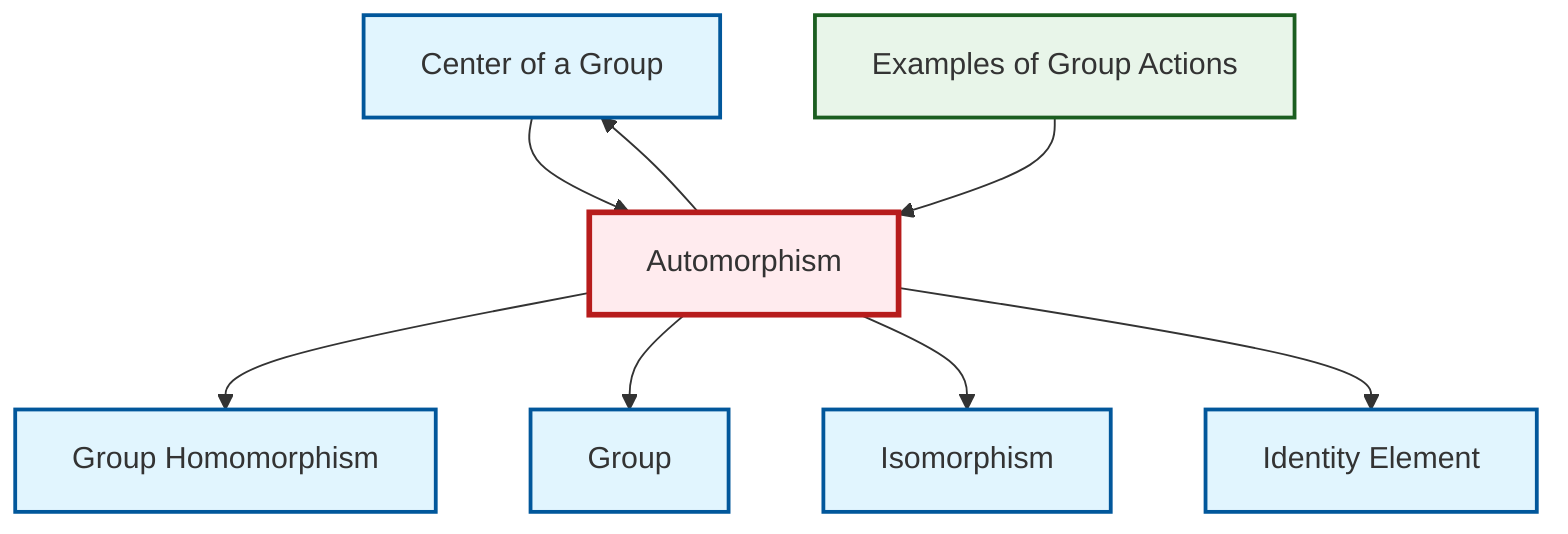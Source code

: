 graph TD
    classDef definition fill:#e1f5fe,stroke:#01579b,stroke-width:2px
    classDef theorem fill:#f3e5f5,stroke:#4a148c,stroke-width:2px
    classDef axiom fill:#fff3e0,stroke:#e65100,stroke-width:2px
    classDef example fill:#e8f5e9,stroke:#1b5e20,stroke-width:2px
    classDef current fill:#ffebee,stroke:#b71c1c,stroke-width:3px
    def-group["Group"]:::definition
    def-homomorphism["Group Homomorphism"]:::definition
    def-center-of-group["Center of a Group"]:::definition
    def-automorphism["Automorphism"]:::definition
    def-identity-element["Identity Element"]:::definition
    ex-group-action-examples["Examples of Group Actions"]:::example
    def-isomorphism["Isomorphism"]:::definition
    def-automorphism --> def-homomorphism
    def-center-of-group --> def-automorphism
    def-automorphism --> def-group
    ex-group-action-examples --> def-automorphism
    def-automorphism --> def-isomorphism
    def-automorphism --> def-identity-element
    def-automorphism --> def-center-of-group
    class def-automorphism current
